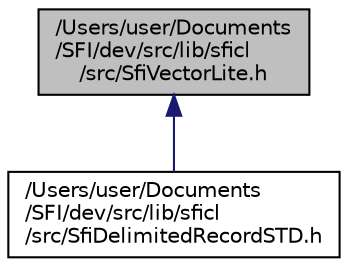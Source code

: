 digraph "/Users/user/Documents/SFI/dev/src/lib/sficl/src/SfiVectorLite.h"
{
  edge [fontname="Helvetica",fontsize="10",labelfontname="Helvetica",labelfontsize="10"];
  node [fontname="Helvetica",fontsize="10",shape=record];
  Node1 [label="/Users/user/Documents\l/SFI/dev/src/lib/sficl\l/src/SfiVectorLite.h",height=0.2,width=0.4,color="black", fillcolor="grey75", style="filled" fontcolor="black"];
  Node1 -> Node2 [dir="back",color="midnightblue",fontsize="10",style="solid",fontname="Helvetica"];
  Node2 [label="/Users/user/Documents\l/SFI/dev/src/lib/sficl\l/src/SfiDelimitedRecordSTD.h",height=0.2,width=0.4,color="black", fillcolor="white", style="filled",URL="$a00003.html"];
}
